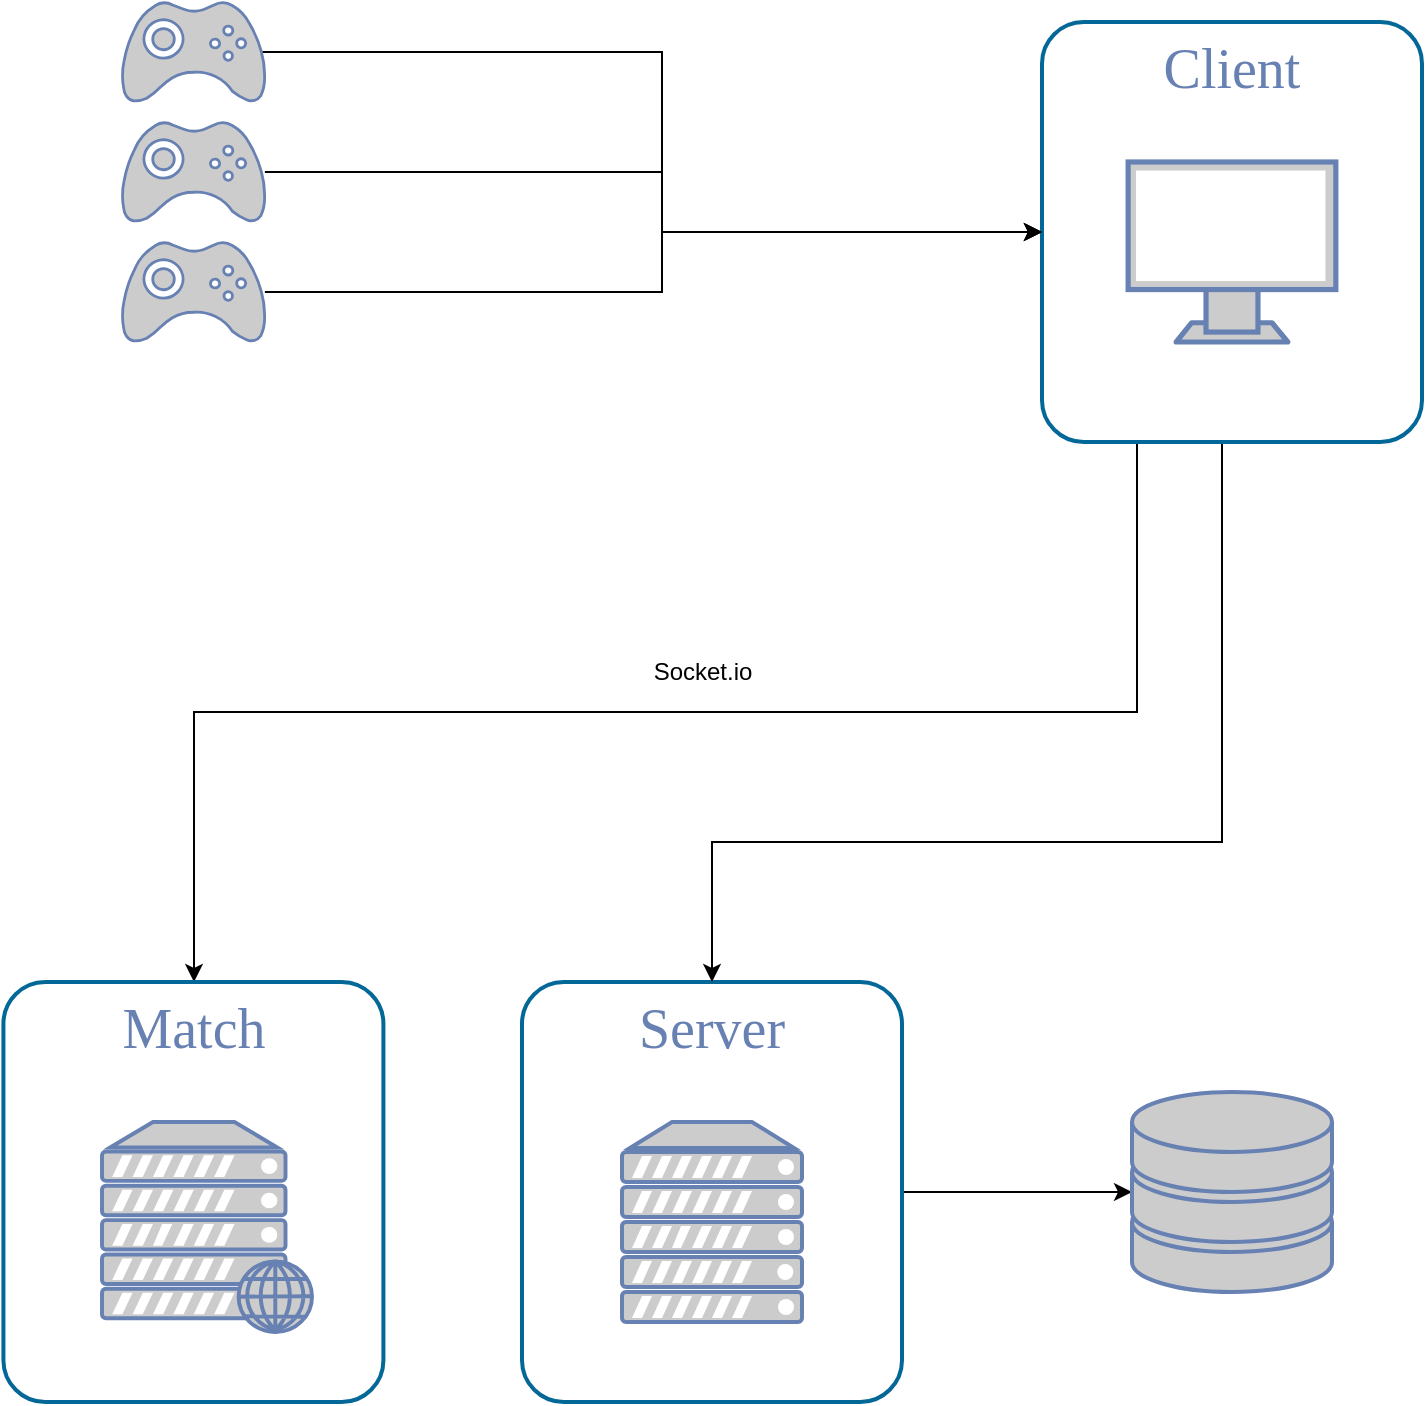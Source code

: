 <mxfile version="13.6.0" type="device"><diagram name="Page-1" id="bfe91b75-5d2c-26a0-9c1d-138518896778"><mxGraphModel dx="1422" dy="804" grid="1" gridSize="10" guides="1" tooltips="1" connect="1" arrows="1" fold="1" page="1" pageScale="1" pageWidth="1100" pageHeight="850" background="#ffffff" math="0" shadow="0"><root><mxCell id="0"/><mxCell id="1" parent="0"/><mxCell id="jn-rKmcgPgKmR7aDAZmF-10" style="edgeStyle=orthogonalEdgeStyle;rounded=0;orthogonalLoop=1;jettySize=auto;html=1;exitX=0.98;exitY=0.5;exitDx=0;exitDy=0;exitPerimeter=0;entryX=0;entryY=0.5;entryDx=0;entryDy=0;" edge="1" parent="1" source="jn-rKmcgPgKmR7aDAZmF-1" target="jn-rKmcgPgKmR7aDAZmF-7"><mxGeometry relative="1" as="geometry"><Array as="points"><mxPoint x="660" y="125"/><mxPoint x="660" y="215"/></Array></mxGeometry></mxCell><mxCell id="jn-rKmcgPgKmR7aDAZmF-1" value="" style="fontColor=#0066CC;verticalAlign=top;verticalLabelPosition=bottom;labelPosition=center;align=center;html=1;outlineConnect=0;fillColor=#CCCCCC;strokeColor=#6881B3;gradientColor=none;gradientDirection=north;strokeWidth=2;shape=mxgraph.networks.gamepad;" vertex="1" parent="1"><mxGeometry x="390" y="100" width="71.43" height="50" as="geometry"/></mxCell><mxCell id="jn-rKmcgPgKmR7aDAZmF-2" value="" style="fontColor=#0066CC;verticalAlign=top;verticalLabelPosition=bottom;labelPosition=center;align=center;html=1;outlineConnect=0;fillColor=#CCCCCC;strokeColor=#6881B3;gradientColor=none;gradientDirection=north;strokeWidth=2;shape=mxgraph.networks.server;" vertex="1" parent="1"><mxGeometry x="640" y="660" width="90" height="100" as="geometry"/></mxCell><mxCell id="jn-rKmcgPgKmR7aDAZmF-22" style="edgeStyle=orthogonalEdgeStyle;rounded=0;orthogonalLoop=1;jettySize=auto;html=1;" edge="1" parent="1" source="jn-rKmcgPgKmR7aDAZmF-4" target="jn-rKmcgPgKmR7aDAZmF-21"><mxGeometry relative="1" as="geometry"/></mxCell><mxCell id="jn-rKmcgPgKmR7aDAZmF-4" value="Server" style="rounded=1;whiteSpace=wrap;html=1;shadow=0;comic=0;strokeColor=#036897;strokeWidth=2;fillColor=none;fontFamily=Verdana;fontSize=28;fontColor=#6881B3;align=center;arcSize=11;verticalAlign=top;" vertex="1" parent="1"><mxGeometry x="590" y="590" width="190" height="210" as="geometry"/></mxCell><mxCell id="jn-rKmcgPgKmR7aDAZmF-14" style="edgeStyle=orthogonalEdgeStyle;rounded=0;orthogonalLoop=1;jettySize=auto;html=1;" edge="1" parent="1" source="jn-rKmcgPgKmR7aDAZmF-7" target="jn-rKmcgPgKmR7aDAZmF-4"><mxGeometry relative="1" as="geometry"><Array as="points"><mxPoint x="940" y="520"/><mxPoint x="685" y="520"/></Array></mxGeometry></mxCell><mxCell id="jn-rKmcgPgKmR7aDAZmF-16" style="edgeStyle=orthogonalEdgeStyle;rounded=0;orthogonalLoop=1;jettySize=auto;html=1;exitX=0.25;exitY=1;exitDx=0;exitDy=0;" edge="1" parent="1" source="jn-rKmcgPgKmR7aDAZmF-7" target="jn-rKmcgPgKmR7aDAZmF-15"><mxGeometry relative="1" as="geometry"><mxPoint x="750" y="215" as="sourcePoint"/><Array as="points"><mxPoint x="898" y="455"/><mxPoint x="426" y="455"/></Array></mxGeometry></mxCell><mxCell id="jn-rKmcgPgKmR7aDAZmF-7" value="Client" style="rounded=1;whiteSpace=wrap;html=1;shadow=0;comic=0;strokeColor=#036897;strokeWidth=2;fillColor=none;fontFamily=Verdana;fontSize=28;fontColor=#6881B3;align=center;arcSize=11;verticalAlign=top;" vertex="1" parent="1"><mxGeometry x="850" y="110" width="190" height="210" as="geometry"/></mxCell><mxCell id="jn-rKmcgPgKmR7aDAZmF-11" style="edgeStyle=orthogonalEdgeStyle;rounded=0;orthogonalLoop=1;jettySize=auto;html=1;entryX=0;entryY=0.5;entryDx=0;entryDy=0;" edge="1" parent="1" source="jn-rKmcgPgKmR7aDAZmF-8" target="jn-rKmcgPgKmR7aDAZmF-7"><mxGeometry relative="1" as="geometry"><Array as="points"><mxPoint x="660" y="185"/><mxPoint x="660" y="215"/></Array></mxGeometry></mxCell><mxCell id="jn-rKmcgPgKmR7aDAZmF-8" value="" style="fontColor=#0066CC;verticalAlign=top;verticalLabelPosition=bottom;labelPosition=center;align=center;html=1;outlineConnect=0;fillColor=#CCCCCC;strokeColor=#6881B3;gradientColor=none;gradientDirection=north;strokeWidth=2;shape=mxgraph.networks.gamepad;" vertex="1" parent="1"><mxGeometry x="390" y="160" width="71.43" height="50" as="geometry"/></mxCell><mxCell id="jn-rKmcgPgKmR7aDAZmF-12" style="edgeStyle=orthogonalEdgeStyle;rounded=0;orthogonalLoop=1;jettySize=auto;html=1;entryX=0;entryY=0.5;entryDx=0;entryDy=0;" edge="1" parent="1" source="jn-rKmcgPgKmR7aDAZmF-9" target="jn-rKmcgPgKmR7aDAZmF-7"><mxGeometry relative="1" as="geometry"><Array as="points"><mxPoint x="660" y="245"/><mxPoint x="660" y="215"/></Array></mxGeometry></mxCell><mxCell id="jn-rKmcgPgKmR7aDAZmF-9" value="" style="fontColor=#0066CC;verticalAlign=top;verticalLabelPosition=bottom;labelPosition=center;align=center;html=1;outlineConnect=0;fillColor=#CCCCCC;strokeColor=#6881B3;gradientColor=none;gradientDirection=north;strokeWidth=2;shape=mxgraph.networks.gamepad;" vertex="1" parent="1"><mxGeometry x="390" y="220" width="71.43" height="50" as="geometry"/></mxCell><mxCell id="jn-rKmcgPgKmR7aDAZmF-15" value="Match" style="rounded=1;whiteSpace=wrap;html=1;shadow=0;comic=0;strokeColor=#036897;strokeWidth=2;fillColor=none;fontFamily=Verdana;fontSize=28;fontColor=#6881B3;align=center;arcSize=11;verticalAlign=top;" vertex="1" parent="1"><mxGeometry x="330.71" y="590" width="190" height="210" as="geometry"/></mxCell><mxCell id="jn-rKmcgPgKmR7aDAZmF-17" value="" style="fontColor=#0066CC;verticalAlign=top;verticalLabelPosition=bottom;labelPosition=center;align=center;html=1;outlineConnect=0;fillColor=#CCCCCC;strokeColor=#6881B3;gradientColor=none;gradientDirection=north;strokeWidth=2;shape=mxgraph.networks.web_server;" vertex="1" parent="1"><mxGeometry x="380" y="660" width="105" height="105" as="geometry"/></mxCell><mxCell id="jn-rKmcgPgKmR7aDAZmF-20" value="Socket.io" style="text;html=1;align=center;verticalAlign=middle;resizable=0;points=[];autosize=1;" vertex="1" parent="1"><mxGeometry x="650" y="425" width="60" height="20" as="geometry"/></mxCell><mxCell id="jn-rKmcgPgKmR7aDAZmF-21" value="" style="fontColor=#0066CC;verticalAlign=top;verticalLabelPosition=bottom;labelPosition=center;align=center;html=1;outlineConnect=0;fillColor=#CCCCCC;strokeColor=#6881B3;gradientColor=none;gradientDirection=north;strokeWidth=2;shape=mxgraph.networks.storage;" vertex="1" parent="1"><mxGeometry x="895" y="645" width="100" height="100" as="geometry"/></mxCell><mxCell id="jn-rKmcgPgKmR7aDAZmF-23" value="" style="fontColor=#0066CC;verticalAlign=top;verticalLabelPosition=bottom;labelPosition=center;align=center;html=1;outlineConnect=0;fillColor=#CCCCCC;strokeColor=#6881B3;gradientColor=none;gradientDirection=north;strokeWidth=2;shape=mxgraph.networks.monitor;" vertex="1" parent="1"><mxGeometry x="893.07" y="180" width="103.85" height="90" as="geometry"/></mxCell></root></mxGraphModel></diagram></mxfile>